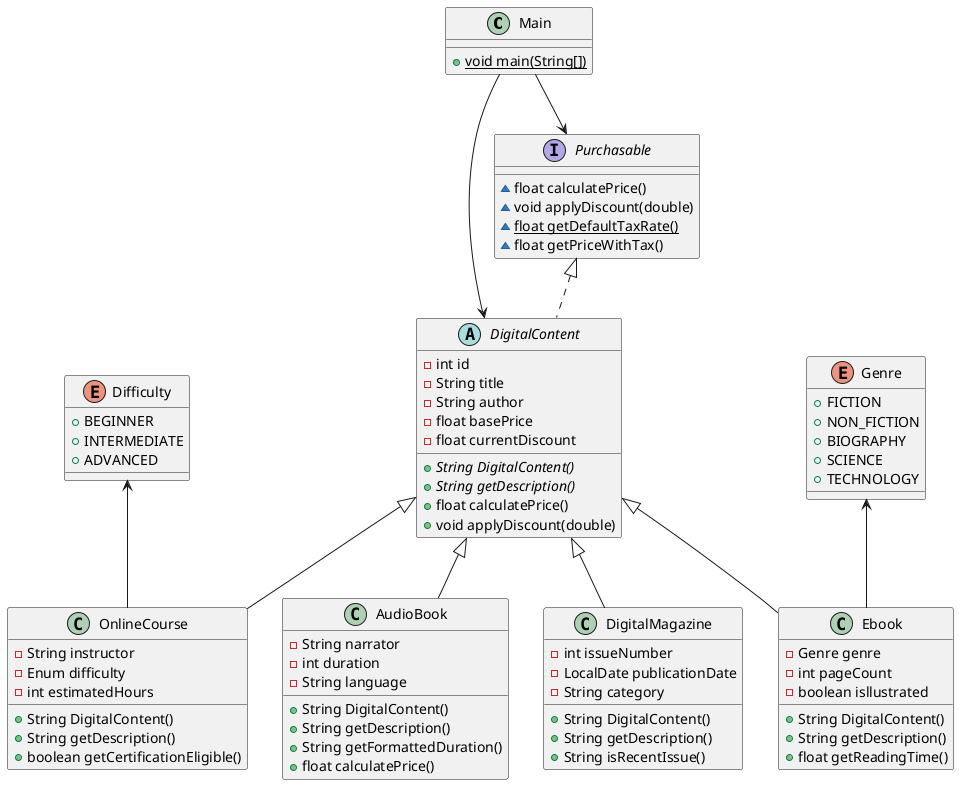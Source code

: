 @startuml
class Main {
+ {static} void main(String[])
}

class AudioBook {
- String narrator
- int duration
- String language
+ String DigitalContent()
+ String getDescription()
+ String getFormattedDuration()
+ float calculatePrice()
}


abstract class DigitalContent {
- int id
- String title
- String author
- float basePrice
- float currentDiscount
+ {abstract}String DigitalContent()
+ {abstract}String getDescription()
+ float calculatePrice()
+ void applyDiscount(double)
}


class OnlineCourse {
- String instructor
- Enum difficulty
- int estimatedHours
+ String DigitalContent()
+ String getDescription()
+ boolean getCertificationEligible()
}


enum Difficulty {
+  BEGINNER
+  INTERMEDIATE
+  ADVANCED
}

class DigitalMagazine {
- int issueNumber
- LocalDate publicationDate
- String category
+ String DigitalContent()
+ String getDescription()
+ String isRecentIssue()
}


interface Purchasable {
~ float calculatePrice()
~ void applyDiscount(double)
~ {static} float getDefaultTaxRate()
~ float getPriceWithTax()
}

class Ebook {
- Genre genre
- int pageCount
- boolean isllustrated
+ String DigitalContent()
+ String getDescription()
+ float getReadingTime()
}


enum Genre {
+  FICTION
+  NON_FICTION
+  BIOGRAPHY
+  SCIENCE
+  TECHNOLOGY
}



DigitalContent <|-- AudioBook
Purchasable <|.. DigitalContent
DigitalContent <|-- OnlineCourse
DigitalContent <|-- DigitalMagazine
DigitalContent <|-- Ebook
Main --> DigitalContent
Main --> Purchasable
Difficulty <-- OnlineCourse
Genre <-- Ebook
@enduml